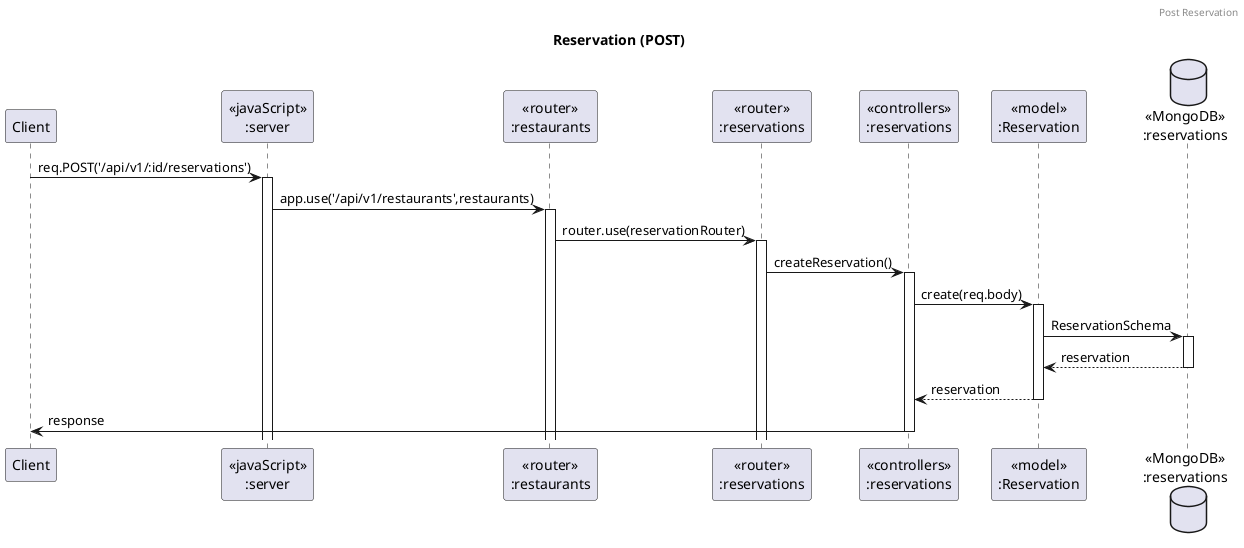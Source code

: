 @startuml Reservation (POST)

header Post Reservation
title "Reservation (POST)"

participant "Client" as client
participant "<<javaScript>>\n:server" as server
participant "<<router>>\n:restaurants" as controllersRestaurants
participant "<<router>>\n:reservations" as routerReservations
participant "<<controllers>>\n:reservations" as controllersReservations
participant "<<model>>\n:Reservation" as modelReservation
database "<<MongoDB>>\n:reservations" as ReservationDatabase

client->server ++:req.POST('/api/v1/:id/reservations')
server->controllersRestaurants ++:app.use('/api/v1/restaurants',restaurants)
controllersRestaurants -> routerReservations ++:router.use(reservationRouter)
routerReservations->controllersReservations ++:createReservation()
controllersReservations ->modelReservation ++: create(req.body)
modelReservation -> ReservationDatabase ++: ReservationSchema

ReservationDatabase --> modelReservation --: reservation
controllersReservations <-- modelReservation --:reservation
controllersReservations->client --:response

@enduml